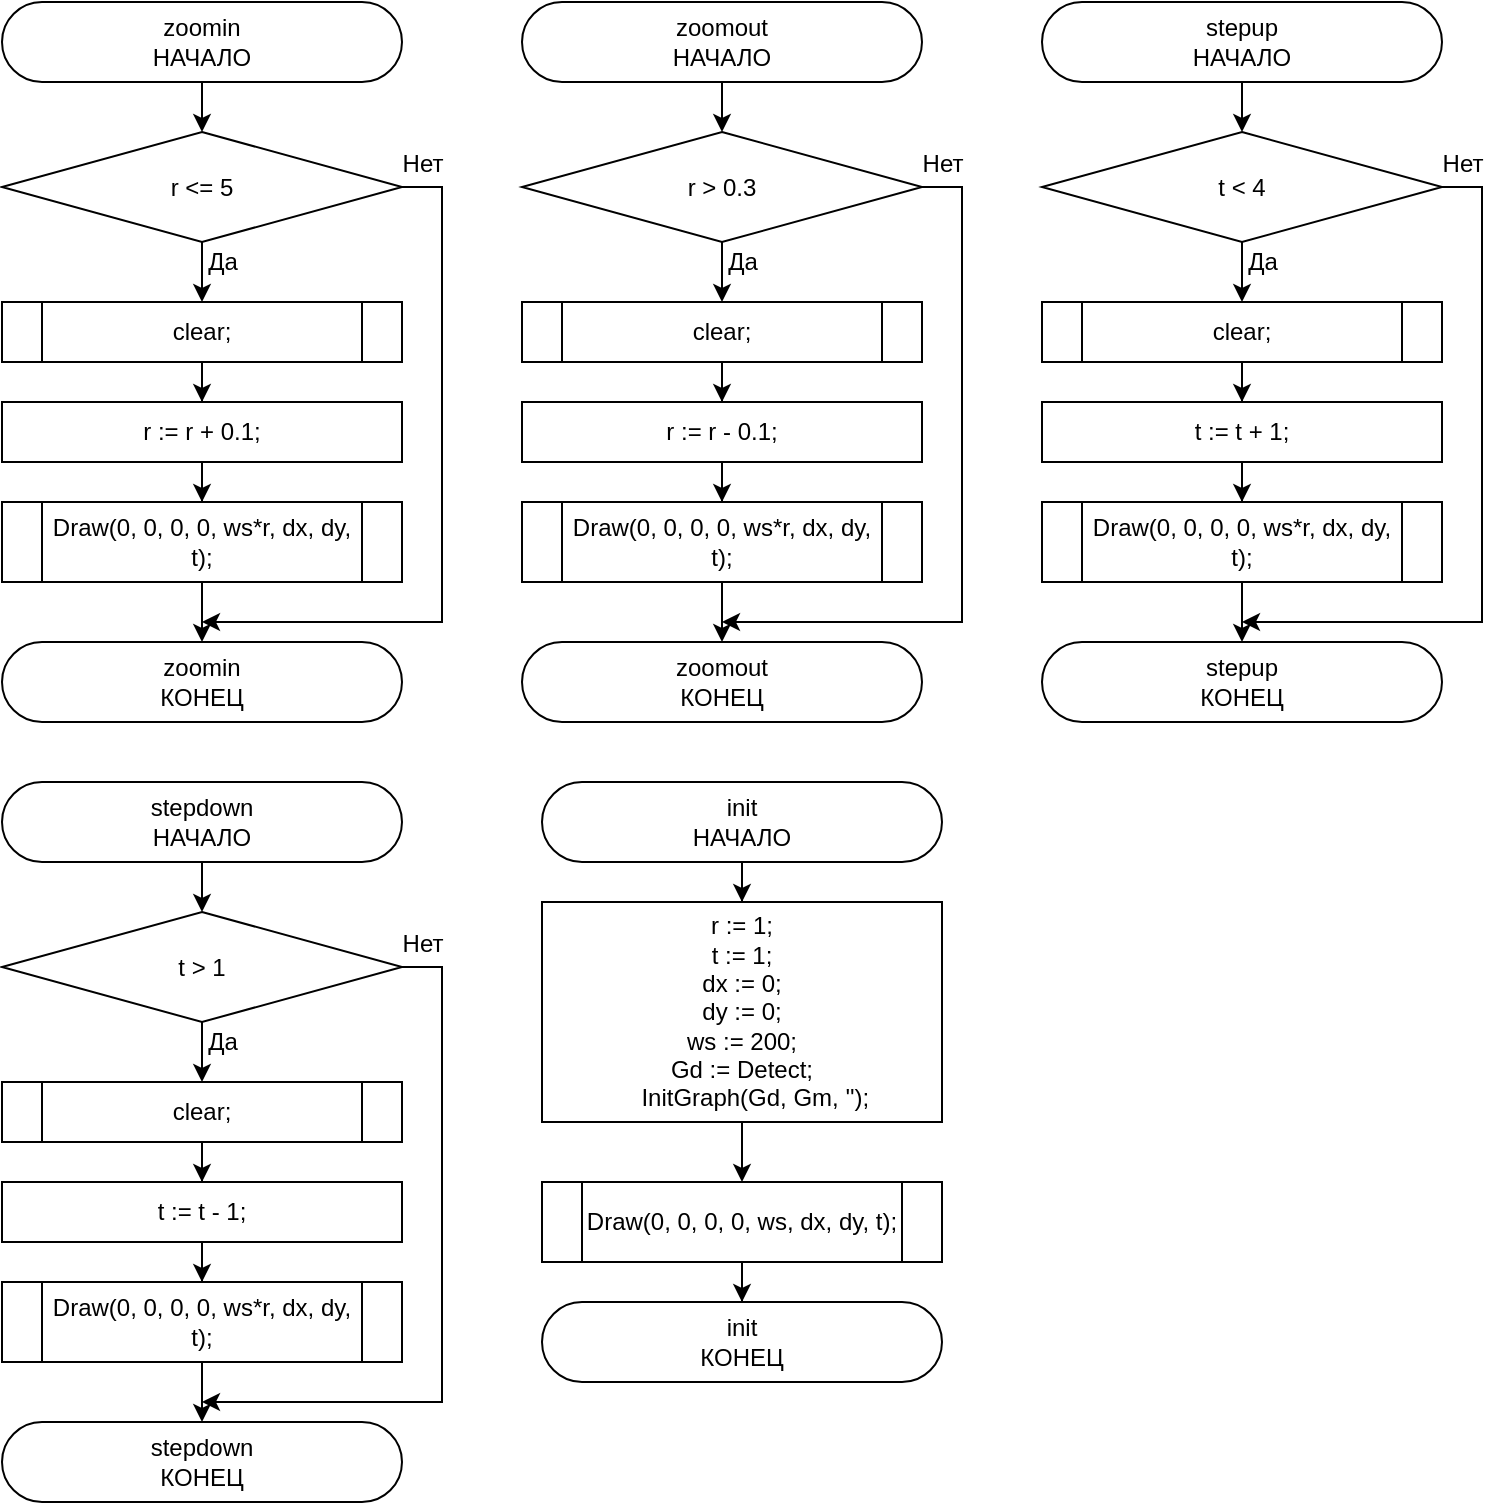 <mxfile version="14.5.3" type="device"><diagram id="C5RBs43oDa-KdzZeNtuy" name="Page-1"><mxGraphModel dx="1102" dy="614" grid="1" gridSize="10" guides="1" tooltips="1" connect="1" arrows="1" fold="1" page="1" pageScale="1" pageWidth="827" pageHeight="1169" math="0" shadow="0"><root><mxCell id="WIyWlLk6GJQsqaUBKTNV-0"/><mxCell id="WIyWlLk6GJQsqaUBKTNV-1" parent="WIyWlLk6GJQsqaUBKTNV-0"/><mxCell id="sIZDdKAKr-pEADL-pKvc-0" value="" style="edgeStyle=orthogonalEdgeStyle;rounded=0;orthogonalLoop=1;jettySize=auto;html=1;fontSize=12;" edge="1" parent="WIyWlLk6GJQsqaUBKTNV-1" source="sIZDdKAKr-pEADL-pKvc-1" target="sIZDdKAKr-pEADL-pKvc-4"><mxGeometry relative="1" as="geometry"/></mxCell><mxCell id="sIZDdKAKr-pEADL-pKvc-1" value="zoomin&lt;br style=&quot;font-size: 12px&quot;&gt;НАЧАЛО" style="rounded=1;whiteSpace=wrap;html=1;arcSize=50;strokeWidth=1;fontSize=12;" vertex="1" parent="WIyWlLk6GJQsqaUBKTNV-1"><mxGeometry x="40" y="40" width="200" height="40" as="geometry"/></mxCell><mxCell id="sIZDdKAKr-pEADL-pKvc-2" value="Да" style="edgeStyle=orthogonalEdgeStyle;rounded=0;orthogonalLoop=1;jettySize=auto;html=1;fontSize=12;" edge="1" parent="WIyWlLk6GJQsqaUBKTNV-1" source="sIZDdKAKr-pEADL-pKvc-4" target="sIZDdKAKr-pEADL-pKvc-6"><mxGeometry x="0.2" y="10" relative="1" as="geometry"><mxPoint as="offset"/></mxGeometry></mxCell><mxCell id="sIZDdKAKr-pEADL-pKvc-3" value="Нет" style="edgeStyle=orthogonalEdgeStyle;rounded=0;orthogonalLoop=1;jettySize=auto;html=1;fontSize=12;exitX=1;exitY=0.5;exitDx=0;exitDy=0;" edge="1" parent="WIyWlLk6GJQsqaUBKTNV-1" source="sIZDdKAKr-pEADL-pKvc-4"><mxGeometry x="-0.944" y="13" relative="1" as="geometry"><mxPoint x="140" y="350" as="targetPoint"/><Array as="points"><mxPoint x="260" y="133"/><mxPoint x="260" y="350"/></Array><mxPoint y="1" as="offset"/></mxGeometry></mxCell><mxCell id="sIZDdKAKr-pEADL-pKvc-4" value="r &amp;lt;= 5" style="rhombus;whiteSpace=wrap;html=1;fontSize=12;" vertex="1" parent="WIyWlLk6GJQsqaUBKTNV-1"><mxGeometry x="40" y="105" width="200" height="55" as="geometry"/></mxCell><mxCell id="sIZDdKAKr-pEADL-pKvc-5" value="" style="edgeStyle=orthogonalEdgeStyle;rounded=0;orthogonalLoop=1;jettySize=auto;html=1;fontSize=12;" edge="1" parent="WIyWlLk6GJQsqaUBKTNV-1" source="sIZDdKAKr-pEADL-pKvc-6" target="sIZDdKAKr-pEADL-pKvc-8"><mxGeometry relative="1" as="geometry"/></mxCell><mxCell id="sIZDdKAKr-pEADL-pKvc-6" value="clear;" style="shape=process;whiteSpace=wrap;html=1;backgroundOutline=1;" vertex="1" parent="WIyWlLk6GJQsqaUBKTNV-1"><mxGeometry x="40" y="190" width="200" height="30" as="geometry"/></mxCell><mxCell id="sIZDdKAKr-pEADL-pKvc-7" value="" style="edgeStyle=orthogonalEdgeStyle;rounded=0;orthogonalLoop=1;jettySize=auto;html=1;fontSize=12;" edge="1" parent="WIyWlLk6GJQsqaUBKTNV-1" source="sIZDdKAKr-pEADL-pKvc-8" target="sIZDdKAKr-pEADL-pKvc-10"><mxGeometry relative="1" as="geometry"/></mxCell><mxCell id="sIZDdKAKr-pEADL-pKvc-8" value="r := r + 0.1;" style="whiteSpace=wrap;html=1;" vertex="1" parent="WIyWlLk6GJQsqaUBKTNV-1"><mxGeometry x="40" y="240" width="200" height="30" as="geometry"/></mxCell><mxCell id="sIZDdKAKr-pEADL-pKvc-9" value="" style="edgeStyle=orthogonalEdgeStyle;rounded=0;orthogonalLoop=1;jettySize=auto;html=1;fontSize=12;" edge="1" parent="WIyWlLk6GJQsqaUBKTNV-1" source="sIZDdKAKr-pEADL-pKvc-10" target="sIZDdKAKr-pEADL-pKvc-11"><mxGeometry relative="1" as="geometry"/></mxCell><mxCell id="sIZDdKAKr-pEADL-pKvc-10" value="Draw(0, 0, 0, 0, ws*r, dx, dy, t);" style="shape=process;whiteSpace=wrap;html=1;backgroundOutline=1;" vertex="1" parent="WIyWlLk6GJQsqaUBKTNV-1"><mxGeometry x="40" y="290" width="200" height="40" as="geometry"/></mxCell><mxCell id="sIZDdKAKr-pEADL-pKvc-11" value="zoomin&lt;br style=&quot;font-size: 12px&quot;&gt;КОНЕЦ" style="rounded=1;whiteSpace=wrap;html=1;arcSize=50;strokeWidth=1;fontSize=12;" vertex="1" parent="WIyWlLk6GJQsqaUBKTNV-1"><mxGeometry x="40" y="360" width="200" height="40" as="geometry"/></mxCell><mxCell id="sIZDdKAKr-pEADL-pKvc-12" value="" style="edgeStyle=orthogonalEdgeStyle;rounded=0;orthogonalLoop=1;jettySize=auto;html=1;fontSize=12;" edge="1" parent="WIyWlLk6GJQsqaUBKTNV-1" source="sIZDdKAKr-pEADL-pKvc-13" target="sIZDdKAKr-pEADL-pKvc-16"><mxGeometry relative="1" as="geometry"/></mxCell><mxCell id="sIZDdKAKr-pEADL-pKvc-13" value="zoomout&lt;br style=&quot;font-size: 12px&quot;&gt;НАЧАЛО" style="rounded=1;whiteSpace=wrap;html=1;arcSize=50;strokeWidth=1;fontSize=12;" vertex="1" parent="WIyWlLk6GJQsqaUBKTNV-1"><mxGeometry x="300" y="40" width="200" height="40" as="geometry"/></mxCell><mxCell id="sIZDdKAKr-pEADL-pKvc-14" value="Да" style="edgeStyle=orthogonalEdgeStyle;rounded=0;orthogonalLoop=1;jettySize=auto;html=1;fontSize=12;" edge="1" parent="WIyWlLk6GJQsqaUBKTNV-1" source="sIZDdKAKr-pEADL-pKvc-16" target="sIZDdKAKr-pEADL-pKvc-18"><mxGeometry x="0.2" y="10" relative="1" as="geometry"><mxPoint as="offset"/></mxGeometry></mxCell><mxCell id="sIZDdKAKr-pEADL-pKvc-15" value="Нет" style="edgeStyle=orthogonalEdgeStyle;rounded=0;orthogonalLoop=1;jettySize=auto;html=1;fontSize=12;exitX=1;exitY=0.5;exitDx=0;exitDy=0;" edge="1" parent="WIyWlLk6GJQsqaUBKTNV-1" source="sIZDdKAKr-pEADL-pKvc-16"><mxGeometry x="-0.944" y="13" relative="1" as="geometry"><mxPoint x="400" y="350" as="targetPoint"/><Array as="points"><mxPoint x="520" y="133"/><mxPoint x="520" y="350"/></Array><mxPoint y="1" as="offset"/></mxGeometry></mxCell><mxCell id="sIZDdKAKr-pEADL-pKvc-16" value="r &amp;gt; 0.3" style="rhombus;whiteSpace=wrap;html=1;fontSize=12;" vertex="1" parent="WIyWlLk6GJQsqaUBKTNV-1"><mxGeometry x="300" y="105" width="200" height="55" as="geometry"/></mxCell><mxCell id="sIZDdKAKr-pEADL-pKvc-17" value="" style="edgeStyle=orthogonalEdgeStyle;rounded=0;orthogonalLoop=1;jettySize=auto;html=1;fontSize=12;" edge="1" parent="WIyWlLk6GJQsqaUBKTNV-1" source="sIZDdKAKr-pEADL-pKvc-18" target="sIZDdKAKr-pEADL-pKvc-20"><mxGeometry relative="1" as="geometry"/></mxCell><mxCell id="sIZDdKAKr-pEADL-pKvc-18" value="clear;" style="shape=process;whiteSpace=wrap;html=1;backgroundOutline=1;" vertex="1" parent="WIyWlLk6GJQsqaUBKTNV-1"><mxGeometry x="300" y="190" width="200" height="30" as="geometry"/></mxCell><mxCell id="sIZDdKAKr-pEADL-pKvc-19" value="" style="edgeStyle=orthogonalEdgeStyle;rounded=0;orthogonalLoop=1;jettySize=auto;html=1;fontSize=12;" edge="1" parent="WIyWlLk6GJQsqaUBKTNV-1" source="sIZDdKAKr-pEADL-pKvc-20" target="sIZDdKAKr-pEADL-pKvc-22"><mxGeometry relative="1" as="geometry"/></mxCell><mxCell id="sIZDdKAKr-pEADL-pKvc-20" value="r := r - 0.1;" style="whiteSpace=wrap;html=1;" vertex="1" parent="WIyWlLk6GJQsqaUBKTNV-1"><mxGeometry x="300" y="240" width="200" height="30" as="geometry"/></mxCell><mxCell id="sIZDdKAKr-pEADL-pKvc-21" value="" style="edgeStyle=orthogonalEdgeStyle;rounded=0;orthogonalLoop=1;jettySize=auto;html=1;fontSize=12;" edge="1" parent="WIyWlLk6GJQsqaUBKTNV-1" source="sIZDdKAKr-pEADL-pKvc-22" target="sIZDdKAKr-pEADL-pKvc-23"><mxGeometry relative="1" as="geometry"/></mxCell><mxCell id="sIZDdKAKr-pEADL-pKvc-22" value="Draw(0, 0, 0, 0, ws*r, dx, dy, t);" style="shape=process;whiteSpace=wrap;html=1;backgroundOutline=1;" vertex="1" parent="WIyWlLk6GJQsqaUBKTNV-1"><mxGeometry x="300" y="290" width="200" height="40" as="geometry"/></mxCell><mxCell id="sIZDdKAKr-pEADL-pKvc-23" value="zoomout&lt;br style=&quot;font-size: 12px&quot;&gt;КОНЕЦ" style="rounded=1;whiteSpace=wrap;html=1;arcSize=50;strokeWidth=1;fontSize=12;" vertex="1" parent="WIyWlLk6GJQsqaUBKTNV-1"><mxGeometry x="300" y="360" width="200" height="40" as="geometry"/></mxCell><mxCell id="sIZDdKAKr-pEADL-pKvc-24" value="" style="edgeStyle=orthogonalEdgeStyle;rounded=0;orthogonalLoop=1;jettySize=auto;html=1;fontSize=12;" edge="1" parent="WIyWlLk6GJQsqaUBKTNV-1" source="sIZDdKAKr-pEADL-pKvc-25" target="sIZDdKAKr-pEADL-pKvc-28"><mxGeometry relative="1" as="geometry"/></mxCell><mxCell id="sIZDdKAKr-pEADL-pKvc-25" value="stepup&lt;br&gt;НАЧАЛО" style="rounded=1;whiteSpace=wrap;html=1;arcSize=50;strokeWidth=1;fontSize=12;" vertex="1" parent="WIyWlLk6GJQsqaUBKTNV-1"><mxGeometry x="560" y="40" width="200" height="40" as="geometry"/></mxCell><mxCell id="sIZDdKAKr-pEADL-pKvc-26" value="Да" style="edgeStyle=orthogonalEdgeStyle;rounded=0;orthogonalLoop=1;jettySize=auto;html=1;fontSize=12;" edge="1" parent="WIyWlLk6GJQsqaUBKTNV-1" source="sIZDdKAKr-pEADL-pKvc-28" target="sIZDdKAKr-pEADL-pKvc-30"><mxGeometry x="0.2" y="10" relative="1" as="geometry"><mxPoint as="offset"/></mxGeometry></mxCell><mxCell id="sIZDdKAKr-pEADL-pKvc-27" value="Нет" style="edgeStyle=orthogonalEdgeStyle;rounded=0;orthogonalLoop=1;jettySize=auto;html=1;fontSize=12;exitX=1;exitY=0.5;exitDx=0;exitDy=0;" edge="1" parent="WIyWlLk6GJQsqaUBKTNV-1" source="sIZDdKAKr-pEADL-pKvc-28"><mxGeometry x="-0.944" y="13" relative="1" as="geometry"><mxPoint x="660" y="350" as="targetPoint"/><Array as="points"><mxPoint x="780" y="133"/><mxPoint x="780" y="350"/></Array><mxPoint y="1" as="offset"/></mxGeometry></mxCell><mxCell id="sIZDdKAKr-pEADL-pKvc-28" value="t &amp;lt; 4" style="rhombus;whiteSpace=wrap;html=1;fontSize=12;" vertex="1" parent="WIyWlLk6GJQsqaUBKTNV-1"><mxGeometry x="560" y="105" width="200" height="55" as="geometry"/></mxCell><mxCell id="sIZDdKAKr-pEADL-pKvc-29" value="" style="edgeStyle=orthogonalEdgeStyle;rounded=0;orthogonalLoop=1;jettySize=auto;html=1;fontSize=12;" edge="1" parent="WIyWlLk6GJQsqaUBKTNV-1" source="sIZDdKAKr-pEADL-pKvc-30" target="sIZDdKAKr-pEADL-pKvc-32"><mxGeometry relative="1" as="geometry"/></mxCell><mxCell id="sIZDdKAKr-pEADL-pKvc-30" value="clear;" style="shape=process;whiteSpace=wrap;html=1;backgroundOutline=1;" vertex="1" parent="WIyWlLk6GJQsqaUBKTNV-1"><mxGeometry x="560" y="190" width="200" height="30" as="geometry"/></mxCell><mxCell id="sIZDdKAKr-pEADL-pKvc-31" value="" style="edgeStyle=orthogonalEdgeStyle;rounded=0;orthogonalLoop=1;jettySize=auto;html=1;fontSize=12;" edge="1" parent="WIyWlLk6GJQsqaUBKTNV-1" source="sIZDdKAKr-pEADL-pKvc-32" target="sIZDdKAKr-pEADL-pKvc-34"><mxGeometry relative="1" as="geometry"/></mxCell><mxCell id="sIZDdKAKr-pEADL-pKvc-32" value="t := t + 1;" style="whiteSpace=wrap;html=1;" vertex="1" parent="WIyWlLk6GJQsqaUBKTNV-1"><mxGeometry x="560" y="240" width="200" height="30" as="geometry"/></mxCell><mxCell id="sIZDdKAKr-pEADL-pKvc-33" value="" style="edgeStyle=orthogonalEdgeStyle;rounded=0;orthogonalLoop=1;jettySize=auto;html=1;fontSize=12;" edge="1" parent="WIyWlLk6GJQsqaUBKTNV-1" source="sIZDdKAKr-pEADL-pKvc-34" target="sIZDdKAKr-pEADL-pKvc-35"><mxGeometry relative="1" as="geometry"/></mxCell><mxCell id="sIZDdKAKr-pEADL-pKvc-34" value="Draw(0, 0, 0, 0, ws*r, dx, dy, t);" style="shape=process;whiteSpace=wrap;html=1;backgroundOutline=1;" vertex="1" parent="WIyWlLk6GJQsqaUBKTNV-1"><mxGeometry x="560" y="290" width="200" height="40" as="geometry"/></mxCell><mxCell id="sIZDdKAKr-pEADL-pKvc-35" value="stepup&lt;br&gt;КОНЕЦ" style="rounded=1;whiteSpace=wrap;html=1;arcSize=50;strokeWidth=1;fontSize=12;" vertex="1" parent="WIyWlLk6GJQsqaUBKTNV-1"><mxGeometry x="560" y="360" width="200" height="40" as="geometry"/></mxCell><mxCell id="sIZDdKAKr-pEADL-pKvc-36" value="" style="edgeStyle=orthogonalEdgeStyle;rounded=0;orthogonalLoop=1;jettySize=auto;html=1;fontSize=12;" edge="1" parent="WIyWlLk6GJQsqaUBKTNV-1" source="sIZDdKAKr-pEADL-pKvc-37" target="sIZDdKAKr-pEADL-pKvc-40"><mxGeometry relative="1" as="geometry"/></mxCell><mxCell id="sIZDdKAKr-pEADL-pKvc-37" value="stepdown&lt;br&gt;НАЧАЛО" style="rounded=1;whiteSpace=wrap;html=1;arcSize=50;strokeWidth=1;fontSize=12;" vertex="1" parent="WIyWlLk6GJQsqaUBKTNV-1"><mxGeometry x="40" y="430" width="200" height="40" as="geometry"/></mxCell><mxCell id="sIZDdKAKr-pEADL-pKvc-38" value="Да" style="edgeStyle=orthogonalEdgeStyle;rounded=0;orthogonalLoop=1;jettySize=auto;html=1;fontSize=12;" edge="1" parent="WIyWlLk6GJQsqaUBKTNV-1" source="sIZDdKAKr-pEADL-pKvc-40" target="sIZDdKAKr-pEADL-pKvc-42"><mxGeometry x="0.2" y="10" relative="1" as="geometry"><mxPoint as="offset"/></mxGeometry></mxCell><mxCell id="sIZDdKAKr-pEADL-pKvc-39" value="Нет" style="edgeStyle=orthogonalEdgeStyle;rounded=0;orthogonalLoop=1;jettySize=auto;html=1;fontSize=12;exitX=1;exitY=0.5;exitDx=0;exitDy=0;" edge="1" parent="WIyWlLk6GJQsqaUBKTNV-1" source="sIZDdKAKr-pEADL-pKvc-40"><mxGeometry x="-0.944" y="13" relative="1" as="geometry"><mxPoint x="140" y="740" as="targetPoint"/><Array as="points"><mxPoint x="260" y="523"/><mxPoint x="260" y="740"/></Array><mxPoint y="1" as="offset"/></mxGeometry></mxCell><mxCell id="sIZDdKAKr-pEADL-pKvc-40" value="t &amp;gt; 1" style="rhombus;whiteSpace=wrap;html=1;fontSize=12;" vertex="1" parent="WIyWlLk6GJQsqaUBKTNV-1"><mxGeometry x="40" y="495" width="200" height="55" as="geometry"/></mxCell><mxCell id="sIZDdKAKr-pEADL-pKvc-41" value="" style="edgeStyle=orthogonalEdgeStyle;rounded=0;orthogonalLoop=1;jettySize=auto;html=1;fontSize=12;" edge="1" parent="WIyWlLk6GJQsqaUBKTNV-1" source="sIZDdKAKr-pEADL-pKvc-42" target="sIZDdKAKr-pEADL-pKvc-44"><mxGeometry relative="1" as="geometry"/></mxCell><mxCell id="sIZDdKAKr-pEADL-pKvc-42" value="clear;" style="shape=process;whiteSpace=wrap;html=1;backgroundOutline=1;" vertex="1" parent="WIyWlLk6GJQsqaUBKTNV-1"><mxGeometry x="40" y="580" width="200" height="30" as="geometry"/></mxCell><mxCell id="sIZDdKAKr-pEADL-pKvc-43" value="" style="edgeStyle=orthogonalEdgeStyle;rounded=0;orthogonalLoop=1;jettySize=auto;html=1;fontSize=12;" edge="1" parent="WIyWlLk6GJQsqaUBKTNV-1" source="sIZDdKAKr-pEADL-pKvc-44" target="sIZDdKAKr-pEADL-pKvc-46"><mxGeometry relative="1" as="geometry"/></mxCell><mxCell id="sIZDdKAKr-pEADL-pKvc-44" value="t := t - 1;" style="whiteSpace=wrap;html=1;" vertex="1" parent="WIyWlLk6GJQsqaUBKTNV-1"><mxGeometry x="40" y="630" width="200" height="30" as="geometry"/></mxCell><mxCell id="sIZDdKAKr-pEADL-pKvc-45" value="" style="edgeStyle=orthogonalEdgeStyle;rounded=0;orthogonalLoop=1;jettySize=auto;html=1;fontSize=12;" edge="1" parent="WIyWlLk6GJQsqaUBKTNV-1" source="sIZDdKAKr-pEADL-pKvc-46" target="sIZDdKAKr-pEADL-pKvc-47"><mxGeometry relative="1" as="geometry"/></mxCell><mxCell id="sIZDdKAKr-pEADL-pKvc-46" value="Draw(0, 0, 0, 0, ws*r, dx, dy, t);" style="shape=process;whiteSpace=wrap;html=1;backgroundOutline=1;" vertex="1" parent="WIyWlLk6GJQsqaUBKTNV-1"><mxGeometry x="40" y="680" width="200" height="40" as="geometry"/></mxCell><mxCell id="sIZDdKAKr-pEADL-pKvc-47" value="stepdown&lt;br&gt;КОНЕЦ" style="rounded=1;whiteSpace=wrap;html=1;arcSize=50;strokeWidth=1;fontSize=12;" vertex="1" parent="WIyWlLk6GJQsqaUBKTNV-1"><mxGeometry x="40" y="750" width="200" height="40" as="geometry"/></mxCell><mxCell id="sIZDdKAKr-pEADL-pKvc-50" value="" style="edgeStyle=orthogonalEdgeStyle;rounded=0;orthogonalLoop=1;jettySize=auto;html=1;" edge="1" parent="WIyWlLk6GJQsqaUBKTNV-1" source="sIZDdKAKr-pEADL-pKvc-48" target="sIZDdKAKr-pEADL-pKvc-49"><mxGeometry relative="1" as="geometry"/></mxCell><mxCell id="sIZDdKAKr-pEADL-pKvc-48" value="init&lt;br&gt;НАЧАЛО" style="rounded=1;whiteSpace=wrap;html=1;arcSize=50;strokeWidth=1;fontSize=12;" vertex="1" parent="WIyWlLk6GJQsqaUBKTNV-1"><mxGeometry x="310" y="430" width="200" height="40" as="geometry"/></mxCell><mxCell id="sIZDdKAKr-pEADL-pKvc-52" value="" style="edgeStyle=orthogonalEdgeStyle;rounded=0;orthogonalLoop=1;jettySize=auto;html=1;" edge="1" parent="WIyWlLk6GJQsqaUBKTNV-1" source="sIZDdKAKr-pEADL-pKvc-49" target="sIZDdKAKr-pEADL-pKvc-51"><mxGeometry relative="1" as="geometry"/></mxCell><mxCell id="sIZDdKAKr-pEADL-pKvc-49" value="r := 1;&lt;br&gt;t := 1;&lt;br&gt;dx := 0;&lt;br&gt;dy := 0;&lt;br&gt;ws := 200;&lt;br&gt;&lt;div&gt;Gd := Detect;&lt;/div&gt;&lt;div&gt;&amp;nbsp; &amp;nbsp; InitGraph(Gd, Gm, '');&lt;/div&gt;" style="rounded=0;whiteSpace=wrap;html=1;" vertex="1" parent="WIyWlLk6GJQsqaUBKTNV-1"><mxGeometry x="310" y="490" width="200" height="110" as="geometry"/></mxCell><mxCell id="sIZDdKAKr-pEADL-pKvc-54" value="" style="edgeStyle=orthogonalEdgeStyle;rounded=0;orthogonalLoop=1;jettySize=auto;html=1;" edge="1" parent="WIyWlLk6GJQsqaUBKTNV-1" source="sIZDdKAKr-pEADL-pKvc-51" target="sIZDdKAKr-pEADL-pKvc-53"><mxGeometry relative="1" as="geometry"/></mxCell><mxCell id="sIZDdKAKr-pEADL-pKvc-51" value="Draw(0, 0, 0, 0, ws, dx, dy, t);" style="shape=process;whiteSpace=wrap;html=1;backgroundOutline=1;rounded=0;" vertex="1" parent="WIyWlLk6GJQsqaUBKTNV-1"><mxGeometry x="310" y="630" width="200" height="40" as="geometry"/></mxCell><mxCell id="sIZDdKAKr-pEADL-pKvc-53" value="init&lt;br&gt;КОНЕЦ" style="rounded=1;whiteSpace=wrap;html=1;arcSize=50;strokeWidth=1;fontSize=12;" vertex="1" parent="WIyWlLk6GJQsqaUBKTNV-1"><mxGeometry x="310" y="690" width="200" height="40" as="geometry"/></mxCell></root></mxGraphModel></diagram></mxfile>